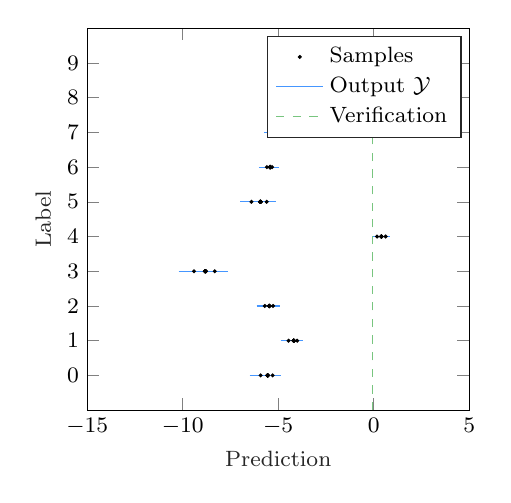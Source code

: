 % This file was created by matlab2tikz.
%
\definecolor{mycolor1}{rgb}{0.271,0.588,1.0}%
\definecolor{mycolor2}{rgb}{0.471,0.772,0.498}%
%%
\begin{tikzpicture}
\footnotesize

\begin{axis}[%
width=0.4\textwidth,
height=0.4\textwidth,
at={(0in,0in)},
scale only axis,
xmin=-15,
xmax=5,
xlabel style={font=\color{white!15!black}},
xlabel={Prediction},
ymin=-1,
ymax=10,
ytick={0, 1, 2, 3, 4, 5, 6, 7, 8, 9},
ylabel style={font=\color{white!15!black}},
ylabel={Label},
axis background/.style={fill=white},
legend style={legend cell align=left, align=left, draw=white!15!black}
]
\addplot[only marks, mark=*, mark options={}, mark size=0.5pt, draw=black] table[row sep=crcr]{%
x	y\\
-5.922	0\\
-5.57	0\\
-5.567	0\\
-5.562	0\\
-5.559	0\\
-5.556	0\\
-5.552	0\\
-5.549	0\\
-5.546	0\\
-5.543	0\\
-5.539	0\\
-5.294	0\\
};
\addlegendentry{Samples}

\addplot [color=mycolor1]
  table[row sep=crcr]{%
-6.497	0\\
-4.834	0\\
};
\addlegendentry{Output $\mathcal{Y}$}

\addplot[only marks, mark=*, mark options={}, mark size=0.5pt, draw=black, forget plot] table[row sep=crcr]{%
x	y\\
-4.457	1\\
-4.197	1\\
-4.194	1\\
-4.192	1\\
-4.189	1\\
-4.187	1\\
-4.184	1\\
-4.181	1\\
-4.178	1\\
-4.176	1\\
-4.008	1\\
};
\addplot [color=mycolor1, forget plot]
  table[row sep=crcr]{%
-4.87	1\\
-3.692	1\\
};
\addplot[only marks, mark=*, mark options={}, mark size=0.5pt, draw=black, forget plot] table[row sep=crcr]{%
x	y\\
-5.703	2\\
-5.484	2\\
-5.481	2\\
-5.478	2\\
-5.476	2\\
-5.473	2\\
-5.471	2\\
-5.468	2\\
-5.466	2\\
-5.464	2\\
-5.462	2\\
-5.459	2\\
-5.269	2\\
};
\addplot [color=mycolor1, forget plot]
  table[row sep=crcr]{%
-6.137	2\\
-4.911	2\\
};
\addplot[only marks, mark=*, mark options={}, mark size=0.5pt, draw=black, forget plot] table[row sep=crcr]{%
x	y\\
-9.409	3\\
-8.841	3\\
-8.835	3\\
-8.83	3\\
-8.822	3\\
-8.816	3\\
-8.81	3\\
-8.803	3\\
-8.797	3\\
-8.79	3\\
-8.328	3\\
};
\addplot [color=mycolor1, forget plot]
  table[row sep=crcr]{%
-10.217	3\\
-7.617	3\\
};
\addplot[only marks, mark=*, mark options={}, mark size=0.5pt, draw=black, forget plot] table[row sep=crcr]{%
x	y\\
0.178	4\\
0.394	4\\
0.396	4\\
0.399	4\\
0.402	4\\
0.404	4\\
0.407	4\\
0.409	4\\
0.412	4\\
0.624	4\\
};
\addplot [color=mycolor1, forget plot]
  table[row sep=crcr]{%
-0.053	4\\
0.845	4\\
};
\addplot[only marks, mark=*, mark options={}, mark size=0.5pt, draw=black, forget plot] table[row sep=crcr]{%
x	y\\
-6.404	5\\
-5.95	5\\
-5.946	5\\
-5.94	5\\
-5.935	5\\
-5.931	5\\
-5.927	5\\
-5.922	5\\
-5.917	5\\
-5.913	5\\
-5.604	5\\
};
\addplot [color=mycolor1, forget plot]
  table[row sep=crcr]{%
-6.997	5\\
-5.101	5\\
};
\addplot[only marks, mark=*, mark options={}, mark size=0.5pt, draw=black, forget plot] table[row sep=crcr]{%
x	y\\
-5.596	6\\
-5.44	6\\
-5.437	6\\
-5.435	6\\
-5.431	6\\
-5.43	6\\
-5.428	6\\
-5.426	6\\
-5.425	6\\
-5.422	6\\
-5.421	6\\
-5.419	6\\
-5.417	6\\
-5.409	6\\
-5.321	6\\
};
\addplot [color=mycolor1, forget plot]
  table[row sep=crcr]{%
-6.019	6\\
-4.934	6\\
};
\addplot[only marks, mark=*, mark options={}, mark size=0.5pt, draw=black, forget plot] table[row sep=crcr]{%
x	y\\
-5.239	7\\
-5.098	7\\
-5.096	7\\
-5.095	7\\
-5.093	7\\
-5.092	7\\
-5.09	7\\
-5.089	7\\
-5.088	7\\
-5.086	7\\
-5.085	7\\
-5.083	7\\
-5.082	7\\
-5.081	7\\
-5.079	7\\
-5.077	7\\
-5.075	7\\
-5.003	7\\
};
\addplot [color=mycolor1, forget plot]
  table[row sep=crcr]{%
-5.732	7\\
-4.545	7\\
};
\addplot[only marks, mark=*, mark options={}, mark size=0.5pt, draw=black, forget plot] table[row sep=crcr]{%
x	y\\
-2.701	8\\
-2.137	8\\
-2.13	8\\
-2.124	8\\
-2.118	8\\
-2.111	8\\
-2.105	8\\
-2.099	8\\
-2.093	8\\
-2.087	8\\
-2.08	8\\
-1.609	8\\
};
\addplot [color=mycolor1, forget plot]
  table[row sep=crcr]{%
-3.374	8\\
-1.085	8\\
};
\addplot[only marks, mark=*, mark options={}, mark size=0.5pt, draw=black, forget plot] table[row sep=crcr]{%
x	y\\
-1.775	9\\
-1.744	9\\
-1.726	9\\
-1.724	9\\
-1.721	9\\
-1.721	9\\
-1.72	9\\
-1.72	9\\
-1.718	9\\
-1.718	9\\
-1.717	9\\
-1.717	9\\
-1.716	9\\
-1.715	9\\
-1.714	9\\
-1.714	9\\
-1.713	9\\
-1.713	9\\
-1.712	9\\
-1.711	9\\
-1.71	9\\
-1.709	9\\
-1.707	9\\
-1.706	9\\
-1.706	9\\
-1.704	9\\
-1.703	9\\
-1.699	9\\
};
\addplot [color=mycolor1, forget plot]
  table[row sep=crcr]{%
-2.371	9\\
-1.199	9\\
};
\addplot [color=mycolor2, dashed]
  table[row sep=crcr]{%
-0.053	-1\\
-0.053	10\\
};
\addlegendentry{Verification}

\end{axis}
\end{tikzpicture}%